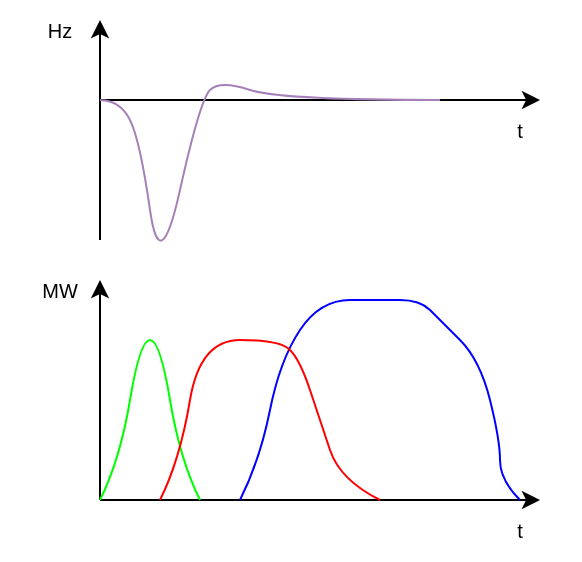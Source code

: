 <mxfile version="15.8.8" type="github">
  <diagram id="v4N3vMvehRNXi0SuDzTw" name="Page-1">
    <mxGraphModel dx="539" dy="328" grid="1" gridSize="10" guides="1" tooltips="1" connect="1" arrows="1" fold="1" page="1" pageScale="1" pageWidth="850" pageHeight="1100" math="0" shadow="0">
      <root>
        <mxCell id="0" />
        <mxCell id="1" parent="0" />
        <mxCell id="w41fbBc1EU1J64O-akjk-1" value="" style="endArrow=classic;html=1;rounded=0;" edge="1" parent="1">
          <mxGeometry width="50" height="50" relative="1" as="geometry">
            <mxPoint x="360" y="270" as="sourcePoint" />
            <mxPoint x="360" y="160" as="targetPoint" />
          </mxGeometry>
        </mxCell>
        <mxCell id="w41fbBc1EU1J64O-akjk-2" value="" style="endArrow=classic;html=1;rounded=0;" edge="1" parent="1">
          <mxGeometry width="50" height="50" relative="1" as="geometry">
            <mxPoint x="360" y="270" as="sourcePoint" />
            <mxPoint x="580" y="270" as="targetPoint" />
          </mxGeometry>
        </mxCell>
        <mxCell id="w41fbBc1EU1J64O-akjk-3" value="" style="curved=1;endArrow=none;html=1;rounded=0;strokeColor=#00FF00;endFill=0;fillColor=#ffe6cc;" edge="1" parent="1">
          <mxGeometry width="50" height="50" relative="1" as="geometry">
            <mxPoint x="360" y="270" as="sourcePoint" />
            <mxPoint x="410" y="270" as="targetPoint" />
            <Array as="points">
              <mxPoint x="370" y="250" />
              <mxPoint x="380" y="190" />
              <mxPoint x="390" y="190" />
              <mxPoint x="400" y="250" />
            </Array>
          </mxGeometry>
        </mxCell>
        <mxCell id="w41fbBc1EU1J64O-akjk-5" value="" style="curved=1;endArrow=none;html=1;rounded=0;strokeColor=#0000FF;endFill=0;" edge="1" parent="1">
          <mxGeometry width="50" height="50" relative="1" as="geometry">
            <mxPoint x="430" y="270" as="sourcePoint" />
            <mxPoint x="570" y="270" as="targetPoint" />
            <Array as="points">
              <mxPoint x="440" y="250" />
              <mxPoint x="450" y="200" />
              <mxPoint x="470" y="170" />
              <mxPoint x="500" y="170" />
              <mxPoint x="520" y="170" />
              <mxPoint x="530" y="180" />
              <mxPoint x="550" y="200" />
              <mxPoint x="560" y="240" />
              <mxPoint x="560" y="260" />
            </Array>
          </mxGeometry>
        </mxCell>
        <mxCell id="w41fbBc1EU1J64O-akjk-6" value="" style="curved=1;endArrow=none;html=1;rounded=0;strokeColor=#FF0000;endFill=0;" edge="1" parent="1">
          <mxGeometry width="50" height="50" relative="1" as="geometry">
            <mxPoint x="390" y="270" as="sourcePoint" />
            <mxPoint x="500" y="270" as="targetPoint" />
            <Array as="points">
              <mxPoint x="400" y="250" />
              <mxPoint x="410" y="190" />
              <mxPoint x="450" y="190" />
              <mxPoint x="460" y="200" />
              <mxPoint x="470" y="230" />
              <mxPoint x="480" y="260" />
            </Array>
          </mxGeometry>
        </mxCell>
        <mxCell id="w41fbBc1EU1J64O-akjk-8" value="" style="endArrow=classic;html=1;rounded=0;" edge="1" parent="1">
          <mxGeometry width="50" height="50" relative="1" as="geometry">
            <mxPoint x="360" y="140" as="sourcePoint" />
            <mxPoint x="360" y="30.0" as="targetPoint" />
          </mxGeometry>
        </mxCell>
        <mxCell id="w41fbBc1EU1J64O-akjk-9" value="" style="endArrow=classic;html=1;rounded=0;" edge="1" parent="1">
          <mxGeometry width="50" height="50" relative="1" as="geometry">
            <mxPoint x="360" y="70" as="sourcePoint" />
            <mxPoint x="580" y="70" as="targetPoint" />
          </mxGeometry>
        </mxCell>
        <mxCell id="w41fbBc1EU1J64O-akjk-10" value="" style="curved=1;endArrow=none;html=1;rounded=0;strokeColor=#A680B8;endFill=0;" edge="1" parent="1">
          <mxGeometry width="50" height="50" relative="1" as="geometry">
            <mxPoint x="360" y="70.12" as="sourcePoint" />
            <mxPoint x="530" y="70" as="targetPoint" />
            <Array as="points">
              <mxPoint x="370" y="70" />
              <mxPoint x="380" y="90" />
              <mxPoint x="390" y="160" />
              <mxPoint x="410" y="70" />
              <mxPoint x="420" y="60" />
              <mxPoint x="450" y="70" />
            </Array>
          </mxGeometry>
        </mxCell>
        <mxCell id="w41fbBc1EU1J64O-akjk-11" value="&lt;font style=&quot;font-size: 10px&quot;&gt;Hz&lt;/font&gt;" style="text;html=1;strokeColor=none;fillColor=none;align=center;verticalAlign=middle;whiteSpace=wrap;rounded=0;" vertex="1" parent="1">
          <mxGeometry x="310" y="20" width="60" height="30" as="geometry" />
        </mxCell>
        <mxCell id="w41fbBc1EU1J64O-akjk-12" value="&lt;span style=&quot;font-size: 10px&quot;&gt;MW&lt;/span&gt;" style="text;html=1;strokeColor=none;fillColor=none;align=center;verticalAlign=middle;whiteSpace=wrap;rounded=0;" vertex="1" parent="1">
          <mxGeometry x="310" y="150" width="60" height="30" as="geometry" />
        </mxCell>
        <mxCell id="w41fbBc1EU1J64O-akjk-13" value="&lt;font style=&quot;font-size: 10px&quot;&gt;t&lt;br&gt;&lt;/font&gt;" style="text;html=1;strokeColor=none;fillColor=none;align=center;verticalAlign=middle;whiteSpace=wrap;rounded=0;" vertex="1" parent="1">
          <mxGeometry x="540" y="70" width="60" height="30" as="geometry" />
        </mxCell>
        <mxCell id="w41fbBc1EU1J64O-akjk-15" value="&lt;font style=&quot;font-size: 10px&quot;&gt;t&lt;br&gt;&lt;/font&gt;" style="text;html=1;strokeColor=none;fillColor=none;align=center;verticalAlign=middle;whiteSpace=wrap;rounded=0;" vertex="1" parent="1">
          <mxGeometry x="540" y="270" width="60" height="30" as="geometry" />
        </mxCell>
      </root>
    </mxGraphModel>
  </diagram>
</mxfile>
